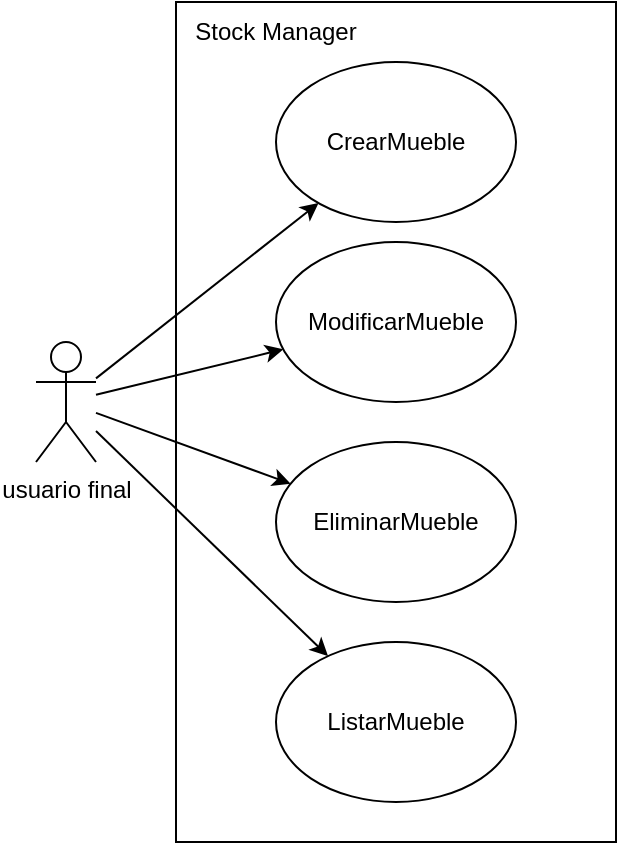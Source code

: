 <mxfile version="27.0.2">
  <diagram name="Página-1" id="VyBHXF4VmMnohaFcS0GI">
    <mxGraphModel dx="969" dy="486" grid="1" gridSize="10" guides="1" tooltips="1" connect="1" arrows="1" fold="1" page="1" pageScale="1" pageWidth="827" pageHeight="1169" math="0" shadow="0">
      <root>
        <mxCell id="0" />
        <mxCell id="1" parent="0" />
        <mxCell id="fEB4_4uD-vkp4_sQTi3J-2" value="" style="rounded=0;whiteSpace=wrap;html=1;" vertex="1" parent="1">
          <mxGeometry x="240" y="110" width="220" height="420" as="geometry" />
        </mxCell>
        <mxCell id="fEB4_4uD-vkp4_sQTi3J-4" value="CrearMueble" style="ellipse;whiteSpace=wrap;html=1;" vertex="1" parent="1">
          <mxGeometry x="290" y="140" width="120" height="80" as="geometry" />
        </mxCell>
        <mxCell id="fEB4_4uD-vkp4_sQTi3J-5" value="ModificarMueble" style="ellipse;whiteSpace=wrap;html=1;" vertex="1" parent="1">
          <mxGeometry x="290" y="230" width="120" height="80" as="geometry" />
        </mxCell>
        <mxCell id="fEB4_4uD-vkp4_sQTi3J-6" value="EliminarMueble" style="ellipse;whiteSpace=wrap;html=1;" vertex="1" parent="1">
          <mxGeometry x="290" y="330" width="120" height="80" as="geometry" />
        </mxCell>
        <mxCell id="fEB4_4uD-vkp4_sQTi3J-7" value="ListarMueble" style="ellipse;whiteSpace=wrap;html=1;" vertex="1" parent="1">
          <mxGeometry x="290" y="430" width="120" height="80" as="geometry" />
        </mxCell>
        <mxCell id="fEB4_4uD-vkp4_sQTi3J-13" style="rounded=0;orthogonalLoop=1;jettySize=auto;html=1;" edge="1" parent="1" source="fEB4_4uD-vkp4_sQTi3J-8" target="fEB4_4uD-vkp4_sQTi3J-4">
          <mxGeometry relative="1" as="geometry" />
        </mxCell>
        <mxCell id="fEB4_4uD-vkp4_sQTi3J-14" style="rounded=0;orthogonalLoop=1;jettySize=auto;html=1;" edge="1" parent="1" source="fEB4_4uD-vkp4_sQTi3J-8" target="fEB4_4uD-vkp4_sQTi3J-5">
          <mxGeometry relative="1" as="geometry" />
        </mxCell>
        <mxCell id="fEB4_4uD-vkp4_sQTi3J-15" style="rounded=0;orthogonalLoop=1;jettySize=auto;html=1;" edge="1" parent="1" source="fEB4_4uD-vkp4_sQTi3J-8" target="fEB4_4uD-vkp4_sQTi3J-6">
          <mxGeometry relative="1" as="geometry" />
        </mxCell>
        <mxCell id="fEB4_4uD-vkp4_sQTi3J-16" style="rounded=0;orthogonalLoop=1;jettySize=auto;html=1;" edge="1" parent="1" source="fEB4_4uD-vkp4_sQTi3J-8" target="fEB4_4uD-vkp4_sQTi3J-7">
          <mxGeometry relative="1" as="geometry" />
        </mxCell>
        <mxCell id="fEB4_4uD-vkp4_sQTi3J-8" value="usuario final" style="shape=umlActor;verticalLabelPosition=bottom;verticalAlign=top;html=1;outlineConnect=0;" vertex="1" parent="1">
          <mxGeometry x="170" y="280" width="30" height="60" as="geometry" />
        </mxCell>
        <mxCell id="fEB4_4uD-vkp4_sQTi3J-12" value="Stock Manager" style="text;html=1;align=center;verticalAlign=middle;whiteSpace=wrap;rounded=0;" vertex="1" parent="1">
          <mxGeometry x="240" y="110" width="100" height="30" as="geometry" />
        </mxCell>
      </root>
    </mxGraphModel>
  </diagram>
</mxfile>
